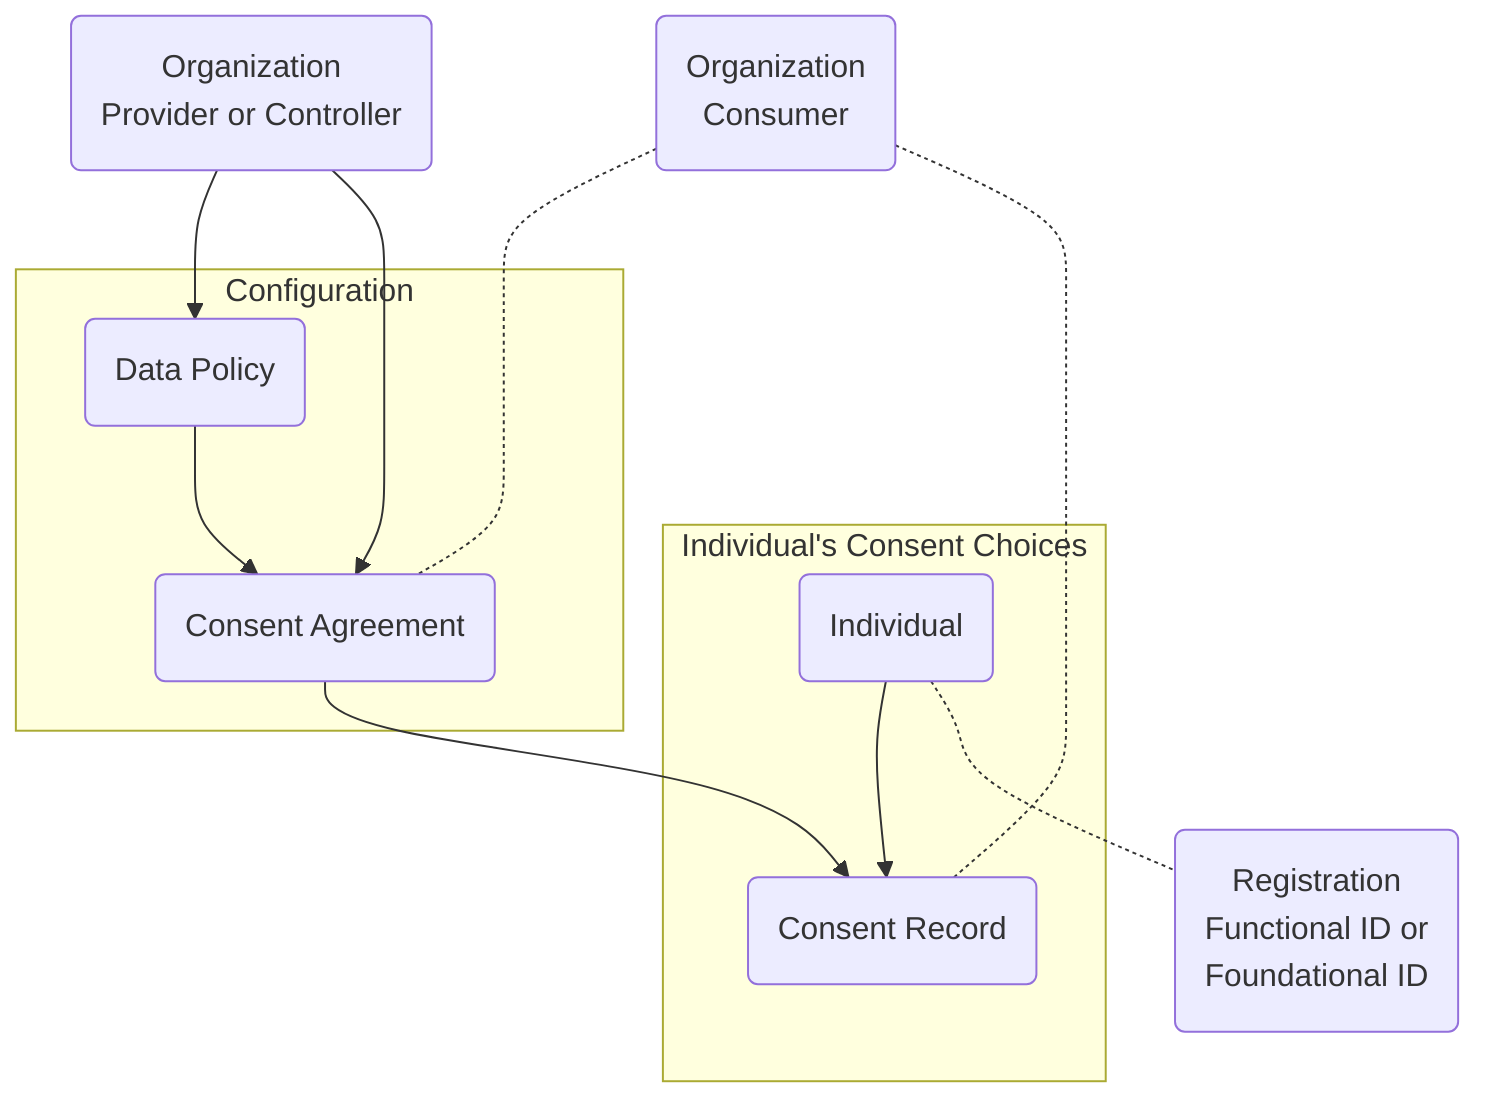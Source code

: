 graph TD

subgraph Individual's Consent Choices
consentRecord(Consent Record)
individual(Individual) --> consentRecord
end

individual -.- registration(Registration<br>Functional ID or<br>Foundational ID)

subgraph Configuration
agreement(Consent Agreement) --> consentRecord
policy --> agreement
end

org --> policy(Data Policy)

consumer(Organization <br> Consumer) -..- agreement
consumer -..- consentRecord
org(Organization <br> Provider or Controller) --> agreement